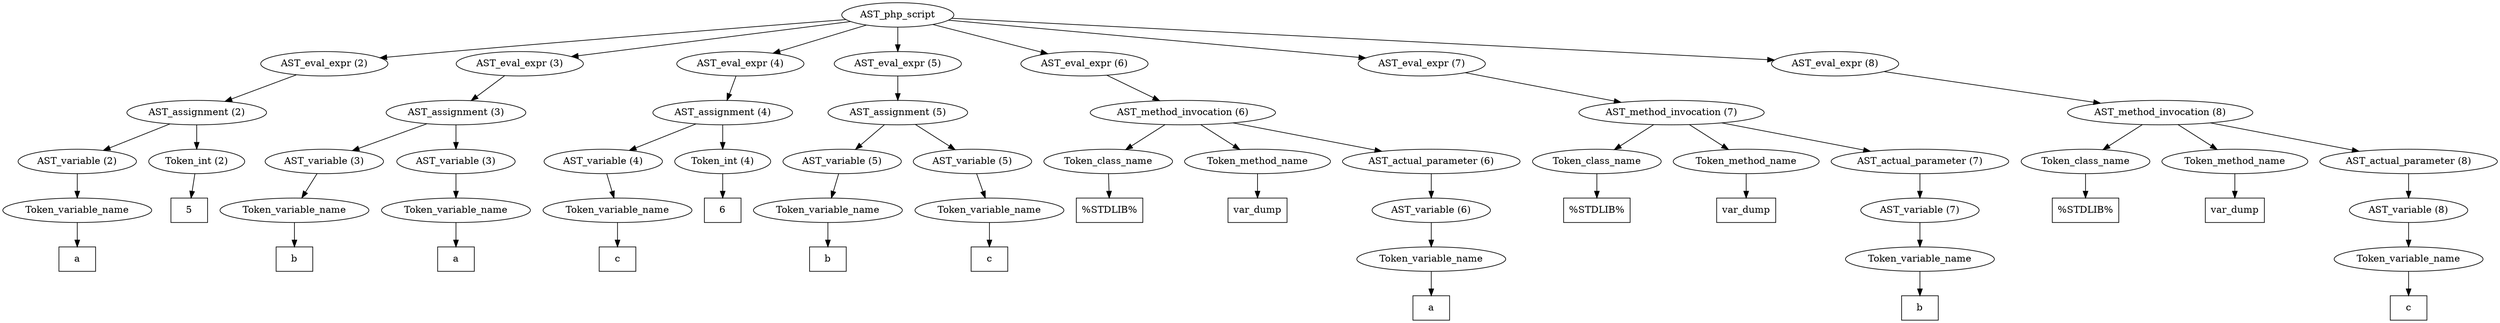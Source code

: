 /*
 * AST in dot format generated by phc -- the PHP compiler
 */

digraph AST {
node_0 [label="AST_php_script"];
node_1 [label="AST_eval_expr (2)"];
node_2 [label="AST_assignment (2)"];
node_3 [label="AST_variable (2)"];
node_4 [label="Token_variable_name"];
node_5 [label="a", shape=box]
node_4 -> node_5;
node_3 -> node_4;
node_6 [label="Token_int (2)"];
node_7 [label="5", shape=box]
node_6 -> node_7;
node_2 -> node_6;
node_2 -> node_3;
node_1 -> node_2;
node_8 [label="AST_eval_expr (3)"];
node_9 [label="AST_assignment (3)"];
node_10 [label="AST_variable (3)"];
node_11 [label="Token_variable_name"];
node_12 [label="b", shape=box]
node_11 -> node_12;
node_10 -> node_11;
node_13 [label="AST_variable (3)"];
node_14 [label="Token_variable_name"];
node_15 [label="a", shape=box]
node_14 -> node_15;
node_13 -> node_14;
node_9 -> node_13;
node_9 -> node_10;
node_8 -> node_9;
node_16 [label="AST_eval_expr (4)"];
node_17 [label="AST_assignment (4)"];
node_18 [label="AST_variable (4)"];
node_19 [label="Token_variable_name"];
node_20 [label="c", shape=box]
node_19 -> node_20;
node_18 -> node_19;
node_21 [label="Token_int (4)"];
node_22 [label="6", shape=box]
node_21 -> node_22;
node_17 -> node_21;
node_17 -> node_18;
node_16 -> node_17;
node_23 [label="AST_eval_expr (5)"];
node_24 [label="AST_assignment (5)"];
node_25 [label="AST_variable (5)"];
node_26 [label="Token_variable_name"];
node_27 [label="b", shape=box]
node_26 -> node_27;
node_25 -> node_26;
node_28 [label="AST_variable (5)"];
node_29 [label="Token_variable_name"];
node_30 [label="c", shape=box]
node_29 -> node_30;
node_28 -> node_29;
node_24 -> node_28;
node_24 -> node_25;
node_23 -> node_24;
node_31 [label="AST_eval_expr (6)"];
node_32 [label="AST_method_invocation (6)"];
node_33 [label="Token_class_name"];
node_34 [label="%STDLIB%", shape=box]
node_33 -> node_34;
node_35 [label="Token_method_name"];
node_36 [label="var_dump", shape=box]
node_35 -> node_36;
node_37 [label="AST_actual_parameter (6)"];
node_38 [label="AST_variable (6)"];
node_39 [label="Token_variable_name"];
node_40 [label="a", shape=box]
node_39 -> node_40;
node_38 -> node_39;
node_37 -> node_38;
node_32 -> node_37;
node_32 -> node_35;
node_32 -> node_33;
node_31 -> node_32;
node_41 [label="AST_eval_expr (7)"];
node_42 [label="AST_method_invocation (7)"];
node_43 [label="Token_class_name"];
node_44 [label="%STDLIB%", shape=box]
node_43 -> node_44;
node_45 [label="Token_method_name"];
node_46 [label="var_dump", shape=box]
node_45 -> node_46;
node_47 [label="AST_actual_parameter (7)"];
node_48 [label="AST_variable (7)"];
node_49 [label="Token_variable_name"];
node_50 [label="b", shape=box]
node_49 -> node_50;
node_48 -> node_49;
node_47 -> node_48;
node_42 -> node_47;
node_42 -> node_45;
node_42 -> node_43;
node_41 -> node_42;
node_51 [label="AST_eval_expr (8)"];
node_52 [label="AST_method_invocation (8)"];
node_53 [label="Token_class_name"];
node_54 [label="%STDLIB%", shape=box]
node_53 -> node_54;
node_55 [label="Token_method_name"];
node_56 [label="var_dump", shape=box]
node_55 -> node_56;
node_57 [label="AST_actual_parameter (8)"];
node_58 [label="AST_variable (8)"];
node_59 [label="Token_variable_name"];
node_60 [label="c", shape=box]
node_59 -> node_60;
node_58 -> node_59;
node_57 -> node_58;
node_52 -> node_57;
node_52 -> node_55;
node_52 -> node_53;
node_51 -> node_52;
node_0 -> node_51;
node_0 -> node_41;
node_0 -> node_31;
node_0 -> node_23;
node_0 -> node_16;
node_0 -> node_8;
node_0 -> node_1;
}

